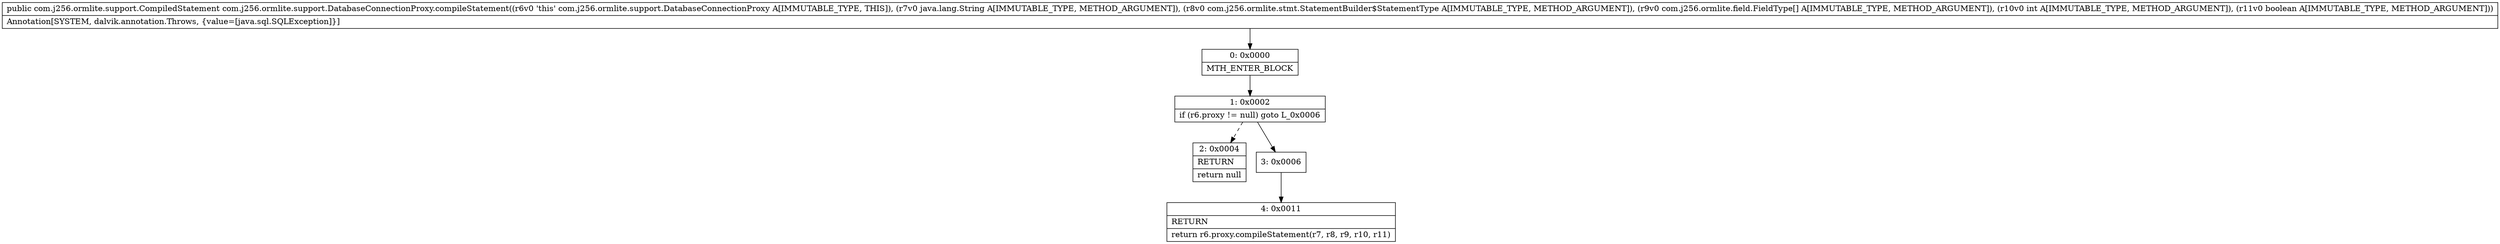 digraph "CFG forcom.j256.ormlite.support.DatabaseConnectionProxy.compileStatement(Ljava\/lang\/String;Lcom\/j256\/ormlite\/stmt\/StatementBuilder$StatementType;[Lcom\/j256\/ormlite\/field\/FieldType;IZ)Lcom\/j256\/ormlite\/support\/CompiledStatement;" {
Node_0 [shape=record,label="{0\:\ 0x0000|MTH_ENTER_BLOCK\l}"];
Node_1 [shape=record,label="{1\:\ 0x0002|if (r6.proxy != null) goto L_0x0006\l}"];
Node_2 [shape=record,label="{2\:\ 0x0004|RETURN\l|return null\l}"];
Node_3 [shape=record,label="{3\:\ 0x0006}"];
Node_4 [shape=record,label="{4\:\ 0x0011|RETURN\l|return r6.proxy.compileStatement(r7, r8, r9, r10, r11)\l}"];
MethodNode[shape=record,label="{public com.j256.ormlite.support.CompiledStatement com.j256.ormlite.support.DatabaseConnectionProxy.compileStatement((r6v0 'this' com.j256.ormlite.support.DatabaseConnectionProxy A[IMMUTABLE_TYPE, THIS]), (r7v0 java.lang.String A[IMMUTABLE_TYPE, METHOD_ARGUMENT]), (r8v0 com.j256.ormlite.stmt.StatementBuilder$StatementType A[IMMUTABLE_TYPE, METHOD_ARGUMENT]), (r9v0 com.j256.ormlite.field.FieldType[] A[IMMUTABLE_TYPE, METHOD_ARGUMENT]), (r10v0 int A[IMMUTABLE_TYPE, METHOD_ARGUMENT]), (r11v0 boolean A[IMMUTABLE_TYPE, METHOD_ARGUMENT]))  | Annotation[SYSTEM, dalvik.annotation.Throws, \{value=[java.sql.SQLException]\}]\l}"];
MethodNode -> Node_0;
Node_0 -> Node_1;
Node_1 -> Node_2[style=dashed];
Node_1 -> Node_3;
Node_3 -> Node_4;
}

